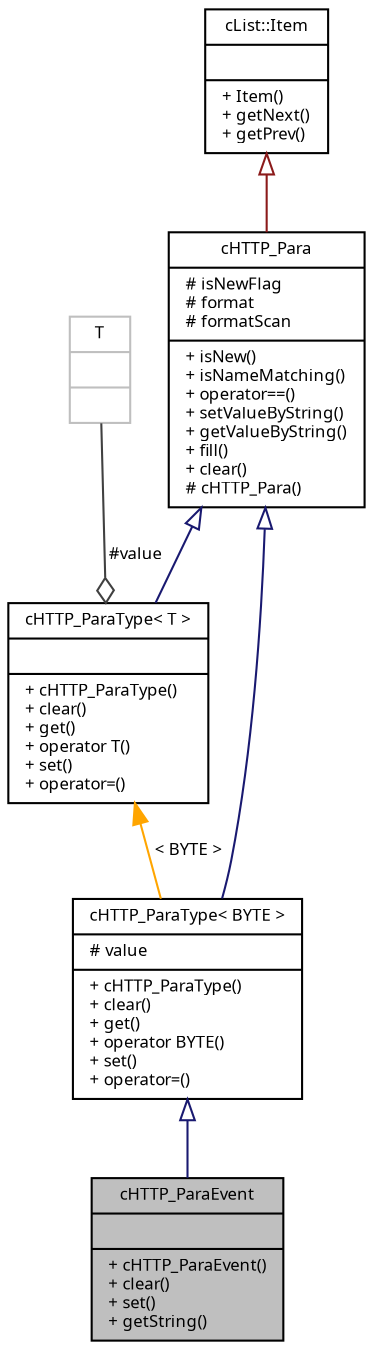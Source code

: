 digraph "cHTTP_ParaEvent"
{
  edge [fontname="Sans",fontsize="8",labelfontname="Sans",labelfontsize="8"];
  node [fontname="Sans",fontsize="8",shape=record];
  Node1 [label="{cHTTP_ParaEvent\n||+ cHTTP_ParaEvent()\l+ clear()\l+ set()\l+ getString()\l}",height=0.2,width=0.4,color="black", fillcolor="grey75", style="filled", fontcolor="black"];
  Node2 -> Node1 [dir="back",color="midnightblue",fontsize="8",style="solid",arrowtail="onormal",fontname="Sans"];
  Node2 [label="{cHTTP_ParaType\< BYTE \>\n|# value\l|+ cHTTP_ParaType()\l+ clear()\l+ get()\l+ operator BYTE()\l+ set()\l+ operator=()\l}",height=0.2,width=0.4,color="black", fillcolor="white", style="filled",URL="$classc_h_t_t_p___para_type.html"];
  Node3 -> Node2 [dir="back",color="midnightblue",fontsize="8",style="solid",arrowtail="onormal",fontname="Sans"];
  Node3 [label="{cHTTP_Para\n|# isNewFlag\l# format\l# formatScan\l|+ isNew()\l+ isNameMatching()\l+ operator==()\l+ setValueByString()\l+ getValueByString()\l+ fill()\l+ clear()\l# cHTTP_Para()\l}",height=0.2,width=0.4,color="black", fillcolor="white", style="filled",URL="$classc_h_t_t_p___para.html",tooltip="Abstract class defining a command parameter. "];
  Node4 -> Node3 [dir="back",color="firebrick4",fontsize="8",style="solid",arrowtail="onormal",fontname="Sans"];
  Node4 [label="{cList::Item\n||+ Item()\l+ getNext()\l+ getPrev()\l}",height=0.2,width=0.4,color="black", fillcolor="white", style="filled",URL="$classc_list_1_1_item.html",tooltip="Base class for list items. "];
  Node5 -> Node2 [dir="back",color="orange",fontsize="8",style="solid",label=" \< BYTE \>" ,fontname="Sans"];
  Node5 [label="{cHTTP_ParaType\< T \>\n||+ cHTTP_ParaType()\l+ clear()\l+ get()\l+ operator T()\l+ set()\l+ operator=()\l}",height=0.2,width=0.4,color="black", fillcolor="white", style="filled",URL="$classc_h_t_t_p___para_type.html",tooltip="Template class to define a parameter with basic data types. "];
  Node3 -> Node5 [dir="back",color="midnightblue",fontsize="8",style="solid",arrowtail="onormal",fontname="Sans"];
  Node6 -> Node5 [color="grey25",fontsize="8",style="solid",label=" #value" ,arrowhead="odiamond",fontname="Sans"];
  Node6 [label="{T\n||}",height=0.2,width=0.4,color="grey75", fillcolor="white", style="filled"];
}
